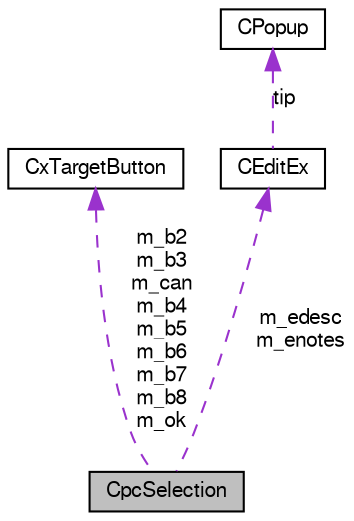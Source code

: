 digraph G
{
  edge [fontname="FreeSans",fontsize="10",labelfontname="FreeSans",labelfontsize="10"];
  node [fontname="FreeSans",fontsize="10",shape=record];
  Node1 [label="CpcSelection",height=0.2,width=0.4,color="black", fillcolor="grey75", style="filled" fontcolor="black"];
  Node2 -> Node1 [dir=back,color="darkorchid3",fontsize="10",style="dashed",label="m_b2\nm_b3\nm_can\nm_b4\nm_b5\nm_b6\nm_b7\nm_b8\nm_ok",fontname="FreeSans"];
  Node2 [label="CxTargetButton",height=0.2,width=0.4,color="black", fillcolor="white", style="filled",URL="$class_cx_target_button.html"];
  Node3 -> Node1 [dir=back,color="darkorchid3",fontsize="10",style="dashed",label="m_edesc\nm_enotes",fontname="FreeSans"];
  Node3 [label="CEditEx",height=0.2,width=0.4,color="black", fillcolor="white", style="filled",URL="$class_c_edit_ex.html"];
  Node4 -> Node3 [dir=back,color="darkorchid3",fontsize="10",style="dashed",label="tip",fontname="FreeSans"];
  Node4 [label="CPopup",height=0.2,width=0.4,color="black", fillcolor="white", style="filled",URL="$class_c_popup.html"];
}
